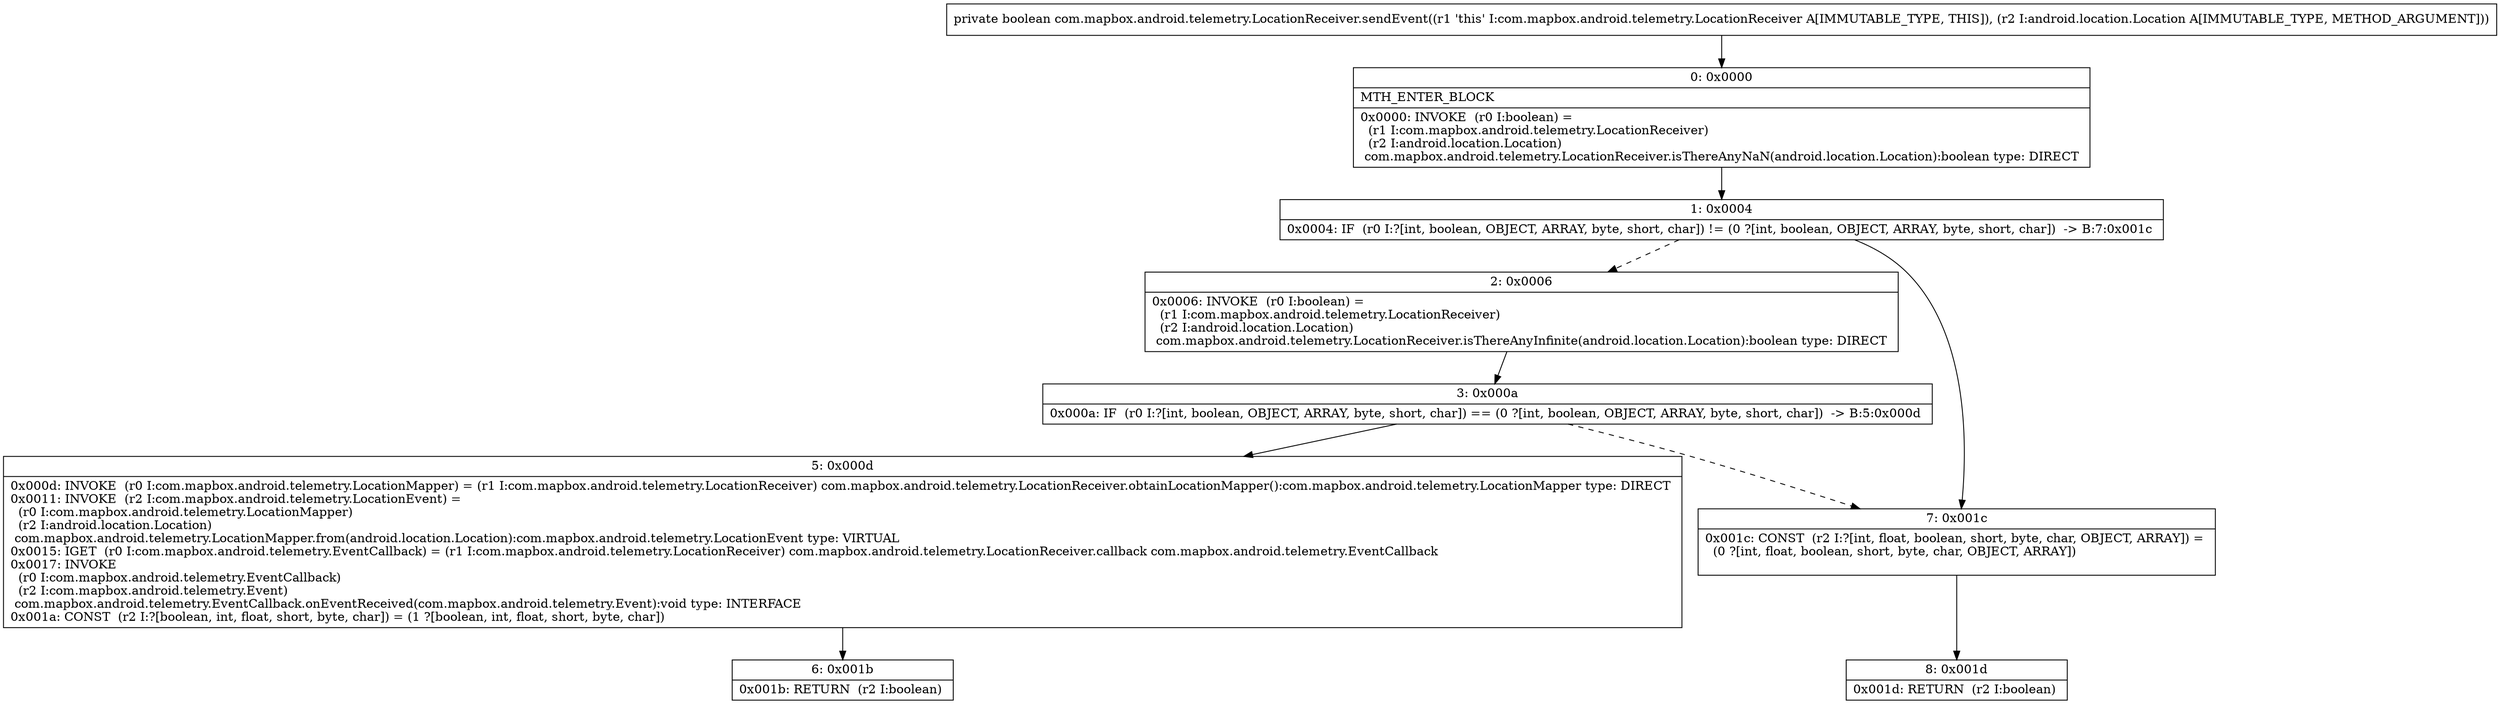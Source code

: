 digraph "CFG forcom.mapbox.android.telemetry.LocationReceiver.sendEvent(Landroid\/location\/Location;)Z" {
Node_0 [shape=record,label="{0\:\ 0x0000|MTH_ENTER_BLOCK\l|0x0000: INVOKE  (r0 I:boolean) = \l  (r1 I:com.mapbox.android.telemetry.LocationReceiver)\l  (r2 I:android.location.Location)\l com.mapbox.android.telemetry.LocationReceiver.isThereAnyNaN(android.location.Location):boolean type: DIRECT \l}"];
Node_1 [shape=record,label="{1\:\ 0x0004|0x0004: IF  (r0 I:?[int, boolean, OBJECT, ARRAY, byte, short, char]) != (0 ?[int, boolean, OBJECT, ARRAY, byte, short, char])  \-\> B:7:0x001c \l}"];
Node_2 [shape=record,label="{2\:\ 0x0006|0x0006: INVOKE  (r0 I:boolean) = \l  (r1 I:com.mapbox.android.telemetry.LocationReceiver)\l  (r2 I:android.location.Location)\l com.mapbox.android.telemetry.LocationReceiver.isThereAnyInfinite(android.location.Location):boolean type: DIRECT \l}"];
Node_3 [shape=record,label="{3\:\ 0x000a|0x000a: IF  (r0 I:?[int, boolean, OBJECT, ARRAY, byte, short, char]) == (0 ?[int, boolean, OBJECT, ARRAY, byte, short, char])  \-\> B:5:0x000d \l}"];
Node_5 [shape=record,label="{5\:\ 0x000d|0x000d: INVOKE  (r0 I:com.mapbox.android.telemetry.LocationMapper) = (r1 I:com.mapbox.android.telemetry.LocationReceiver) com.mapbox.android.telemetry.LocationReceiver.obtainLocationMapper():com.mapbox.android.telemetry.LocationMapper type: DIRECT \l0x0011: INVOKE  (r2 I:com.mapbox.android.telemetry.LocationEvent) = \l  (r0 I:com.mapbox.android.telemetry.LocationMapper)\l  (r2 I:android.location.Location)\l com.mapbox.android.telemetry.LocationMapper.from(android.location.Location):com.mapbox.android.telemetry.LocationEvent type: VIRTUAL \l0x0015: IGET  (r0 I:com.mapbox.android.telemetry.EventCallback) = (r1 I:com.mapbox.android.telemetry.LocationReceiver) com.mapbox.android.telemetry.LocationReceiver.callback com.mapbox.android.telemetry.EventCallback \l0x0017: INVOKE  \l  (r0 I:com.mapbox.android.telemetry.EventCallback)\l  (r2 I:com.mapbox.android.telemetry.Event)\l com.mapbox.android.telemetry.EventCallback.onEventReceived(com.mapbox.android.telemetry.Event):void type: INTERFACE \l0x001a: CONST  (r2 I:?[boolean, int, float, short, byte, char]) = (1 ?[boolean, int, float, short, byte, char]) \l}"];
Node_6 [shape=record,label="{6\:\ 0x001b|0x001b: RETURN  (r2 I:boolean) \l}"];
Node_7 [shape=record,label="{7\:\ 0x001c|0x001c: CONST  (r2 I:?[int, float, boolean, short, byte, char, OBJECT, ARRAY]) = \l  (0 ?[int, float, boolean, short, byte, char, OBJECT, ARRAY])\l \l}"];
Node_8 [shape=record,label="{8\:\ 0x001d|0x001d: RETURN  (r2 I:boolean) \l}"];
MethodNode[shape=record,label="{private boolean com.mapbox.android.telemetry.LocationReceiver.sendEvent((r1 'this' I:com.mapbox.android.telemetry.LocationReceiver A[IMMUTABLE_TYPE, THIS]), (r2 I:android.location.Location A[IMMUTABLE_TYPE, METHOD_ARGUMENT])) }"];
MethodNode -> Node_0;
Node_0 -> Node_1;
Node_1 -> Node_2[style=dashed];
Node_1 -> Node_7;
Node_2 -> Node_3;
Node_3 -> Node_5;
Node_3 -> Node_7[style=dashed];
Node_5 -> Node_6;
Node_7 -> Node_8;
}

